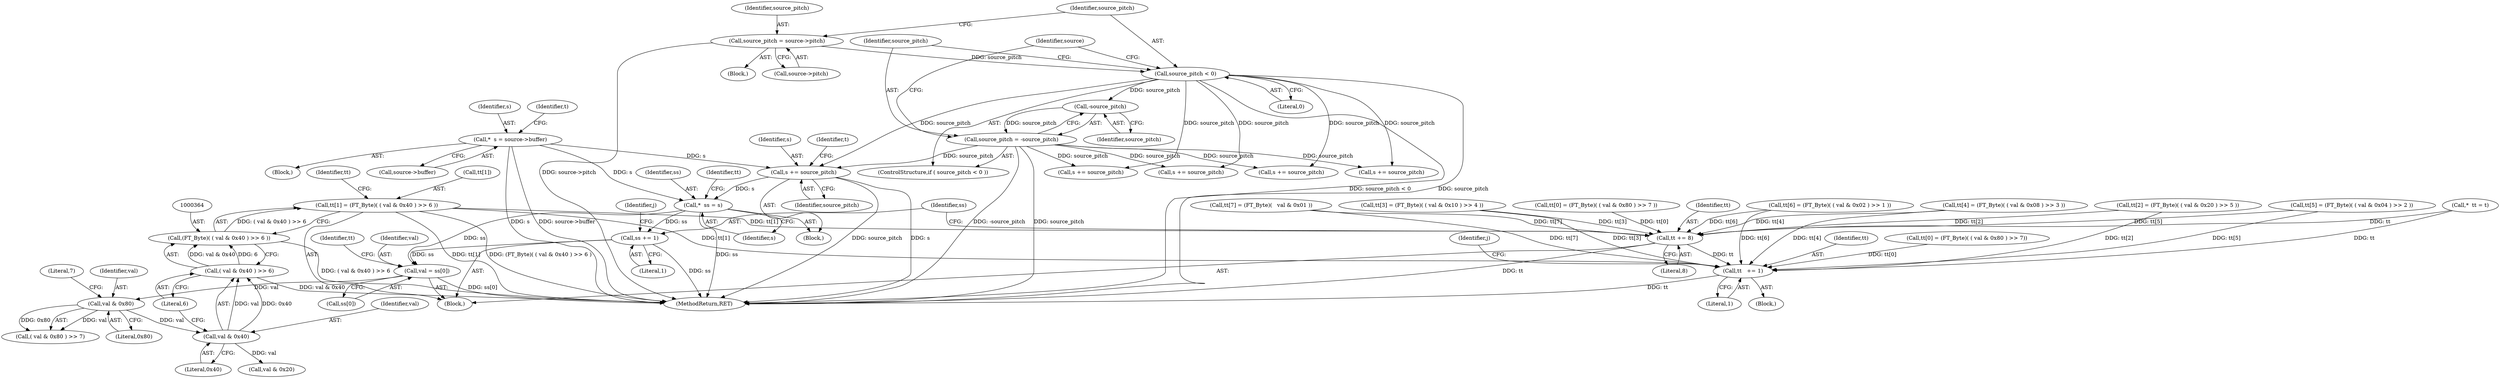digraph "0_savannah_b3500af717010137046ec4076d1e1c0641e33727@array" {
"1000359" [label="(Call,tt[1] = (FT_Byte)( ( val & 0x40 ) >> 6 ))"];
"1000363" [label="(Call,(FT_Byte)( ( val & 0x40 ) >> 6 ))"];
"1000365" [label="(Call,( val & 0x40 ) >> 6)"];
"1000366" [label="(Call,val & 0x40)"];
"1000355" [label="(Call,val & 0x80)"];
"1000343" [label="(Call,val = ss[0])"];
"1000437" [label="(Call,ss += 1)"];
"1000320" [label="(Call,*  ss = s)"];
"1000290" [label="(Call,*  s = source->buffer)"];
"1000481" [label="(Call,s += source_pitch)"];
"1000275" [label="(Call,source_pitch < 0)"];
"1000269" [label="(Call,source_pitch = source->pitch)"];
"1000278" [label="(Call,source_pitch = -source_pitch)"];
"1000280" [label="(Call,-source_pitch)"];
"1000434" [label="(Call,tt += 8)"];
"1000478" [label="(Call,tt   += 1)"];
"1000434" [label="(Call,tt += 8)"];
"1000479" [label="(Identifier,tt)"];
"1000464" [label="(Call,tt[0] = (FT_Byte)( ( val & 0x80 ) >> 7))"];
"1000368" [label="(Literal,0x40)"];
"1000269" [label="(Call,source_pitch = source->pitch)"];
"1000372" [label="(Identifier,tt)"];
"1000274" [label="(ControlStructure,if ( source_pitch < 0 ))"];
"1000438" [label="(Identifier,ss)"];
"1000280" [label="(Call,-source_pitch)"];
"1000414" [label="(Call,tt[6] = (FT_Byte)( ( val & 0x02 ) >> 1 ))"];
"1000403" [label="(Call,tt[5] = (FT_Byte)( ( val & 0x04 ) >> 2 ))"];
"1000369" [label="(Literal,6)"];
"1000110" [label="(Block,)"];
"1000340" [label="(Identifier,j)"];
"1000321" [label="(Identifier,ss)"];
"1000318" [label="(Block,)"];
"1000275" [label="(Call,source_pitch < 0)"];
"1000278" [label="(Call,source_pitch = -source_pitch)"];
"1000365" [label="(Call,( val & 0x40 ) >> 6)"];
"1000325" [label="(Identifier,tt)"];
"1000485" [label="(Identifier,t)"];
"1000345" [label="(Call,ss[0])"];
"1000320" [label="(Call,*  ss = s)"];
"1000367" [label="(Identifier,val)"];
"1000322" [label="(Identifier,s)"];
"1000271" [label="(Call,source->pitch)"];
"1000483" [label="(Identifier,source_pitch)"];
"1000360" [label="(Call,tt[1])"];
"1000270" [label="(Identifier,source_pitch)"];
"1000463" [label="(Block,)"];
"1000277" [label="(Literal,0)"];
"1000803" [label="(Call,s += source_pitch)"];
"1000366" [label="(Call,val & 0x40)"];
"1000354" [label="(Call,( val & 0x80 ) >> 7)"];
"1000357" [label="(Literal,0x80)"];
"1000355" [label="(Call,val & 0x80)"];
"1000437" [label="(Call,ss += 1)"];
"1000377" [label="(Call,val & 0x20)"];
"1000284" [label="(Identifier,source)"];
"1000324" [label="(Call,*  tt = t)"];
"1000435" [label="(Identifier,tt)"];
"1000348" [label="(Call,tt[0] = (FT_Byte)( ( val & 0x80 ) >> 7 ))"];
"1000885" [label="(MethodReturn,RET)"];
"1000358" [label="(Literal,7)"];
"1000288" [label="(Block,)"];
"1000276" [label="(Identifier,source_pitch)"];
"1000281" [label="(Identifier,source_pitch)"];
"1000425" [label="(Call,tt[7] = (FT_Byte)(   val & 0x01 ))"];
"1000478" [label="(Call,tt   += 1)"];
"1000439" [label="(Literal,1)"];
"1000363" [label="(Call,(FT_Byte)( ( val & 0x40 ) >> 6 ))"];
"1000290" [label="(Call,*  s = source->buffer)"];
"1000875" [label="(Call,s += source_pitch)"];
"1000356" [label="(Identifier,val)"];
"1000436" [label="(Literal,8)"];
"1000462" [label="(Identifier,j)"];
"1000381" [label="(Call,tt[3] = (FT_Byte)( ( val & 0x10 ) >> 4 ))"];
"1000292" [label="(Call,source->buffer)"];
"1000392" [label="(Call,tt[4] = (FT_Byte)( ( val & 0x08 ) >> 3 ))"];
"1000341" [label="(Block,)"];
"1000291" [label="(Identifier,s)"];
"1000690" [label="(Call,s += source_pitch)"];
"1000370" [label="(Call,tt[2] = (FT_Byte)( ( val & 0x20 ) >> 5 ))"];
"1000359" [label="(Call,tt[1] = (FT_Byte)( ( val & 0x40 ) >> 6 ))"];
"1000343" [label="(Call,val = ss[0])"];
"1000350" [label="(Identifier,tt)"];
"1000482" [label="(Identifier,s)"];
"1000480" [label="(Literal,1)"];
"1000481" [label="(Call,s += source_pitch)"];
"1000297" [label="(Identifier,t)"];
"1000279" [label="(Identifier,source_pitch)"];
"1000532" [label="(Call,s += source_pitch)"];
"1000344" [label="(Identifier,val)"];
"1000359" -> "1000341"  [label="AST: "];
"1000359" -> "1000363"  [label="CFG: "];
"1000360" -> "1000359"  [label="AST: "];
"1000363" -> "1000359"  [label="AST: "];
"1000372" -> "1000359"  [label="CFG: "];
"1000359" -> "1000885"  [label="DDG: tt[1]"];
"1000359" -> "1000885"  [label="DDG: (FT_Byte)( ( val & 0x40 ) >> 6 )"];
"1000363" -> "1000359"  [label="DDG: ( val & 0x40 ) >> 6"];
"1000359" -> "1000434"  [label="DDG: tt[1]"];
"1000359" -> "1000478"  [label="DDG: tt[1]"];
"1000363" -> "1000365"  [label="CFG: "];
"1000364" -> "1000363"  [label="AST: "];
"1000365" -> "1000363"  [label="AST: "];
"1000363" -> "1000885"  [label="DDG: ( val & 0x40 ) >> 6"];
"1000365" -> "1000363"  [label="DDG: val & 0x40"];
"1000365" -> "1000363"  [label="DDG: 6"];
"1000365" -> "1000369"  [label="CFG: "];
"1000366" -> "1000365"  [label="AST: "];
"1000369" -> "1000365"  [label="AST: "];
"1000365" -> "1000885"  [label="DDG: val & 0x40"];
"1000366" -> "1000365"  [label="DDG: val"];
"1000366" -> "1000365"  [label="DDG: 0x40"];
"1000366" -> "1000368"  [label="CFG: "];
"1000367" -> "1000366"  [label="AST: "];
"1000368" -> "1000366"  [label="AST: "];
"1000369" -> "1000366"  [label="CFG: "];
"1000355" -> "1000366"  [label="DDG: val"];
"1000366" -> "1000377"  [label="DDG: val"];
"1000355" -> "1000354"  [label="AST: "];
"1000355" -> "1000357"  [label="CFG: "];
"1000356" -> "1000355"  [label="AST: "];
"1000357" -> "1000355"  [label="AST: "];
"1000358" -> "1000355"  [label="CFG: "];
"1000355" -> "1000354"  [label="DDG: val"];
"1000355" -> "1000354"  [label="DDG: 0x80"];
"1000343" -> "1000355"  [label="DDG: val"];
"1000343" -> "1000341"  [label="AST: "];
"1000343" -> "1000345"  [label="CFG: "];
"1000344" -> "1000343"  [label="AST: "];
"1000345" -> "1000343"  [label="AST: "];
"1000350" -> "1000343"  [label="CFG: "];
"1000343" -> "1000885"  [label="DDG: ss[0]"];
"1000437" -> "1000343"  [label="DDG: ss"];
"1000320" -> "1000343"  [label="DDG: ss"];
"1000437" -> "1000341"  [label="AST: "];
"1000437" -> "1000439"  [label="CFG: "];
"1000438" -> "1000437"  [label="AST: "];
"1000439" -> "1000437"  [label="AST: "];
"1000340" -> "1000437"  [label="CFG: "];
"1000437" -> "1000885"  [label="DDG: ss"];
"1000320" -> "1000437"  [label="DDG: ss"];
"1000320" -> "1000318"  [label="AST: "];
"1000320" -> "1000322"  [label="CFG: "];
"1000321" -> "1000320"  [label="AST: "];
"1000322" -> "1000320"  [label="AST: "];
"1000325" -> "1000320"  [label="CFG: "];
"1000320" -> "1000885"  [label="DDG: ss"];
"1000290" -> "1000320"  [label="DDG: s"];
"1000481" -> "1000320"  [label="DDG: s"];
"1000290" -> "1000288"  [label="AST: "];
"1000290" -> "1000292"  [label="CFG: "];
"1000291" -> "1000290"  [label="AST: "];
"1000292" -> "1000290"  [label="AST: "];
"1000297" -> "1000290"  [label="CFG: "];
"1000290" -> "1000885"  [label="DDG: s"];
"1000290" -> "1000885"  [label="DDG: source->buffer"];
"1000290" -> "1000481"  [label="DDG: s"];
"1000481" -> "1000318"  [label="AST: "];
"1000481" -> "1000483"  [label="CFG: "];
"1000482" -> "1000481"  [label="AST: "];
"1000483" -> "1000481"  [label="AST: "];
"1000485" -> "1000481"  [label="CFG: "];
"1000481" -> "1000885"  [label="DDG: source_pitch"];
"1000481" -> "1000885"  [label="DDG: s"];
"1000275" -> "1000481"  [label="DDG: source_pitch"];
"1000278" -> "1000481"  [label="DDG: source_pitch"];
"1000275" -> "1000274"  [label="AST: "];
"1000275" -> "1000277"  [label="CFG: "];
"1000276" -> "1000275"  [label="AST: "];
"1000277" -> "1000275"  [label="AST: "];
"1000279" -> "1000275"  [label="CFG: "];
"1000284" -> "1000275"  [label="CFG: "];
"1000275" -> "1000885"  [label="DDG: source_pitch < 0"];
"1000275" -> "1000885"  [label="DDG: source_pitch"];
"1000269" -> "1000275"  [label="DDG: source_pitch"];
"1000275" -> "1000280"  [label="DDG: source_pitch"];
"1000275" -> "1000532"  [label="DDG: source_pitch"];
"1000275" -> "1000690"  [label="DDG: source_pitch"];
"1000275" -> "1000803"  [label="DDG: source_pitch"];
"1000275" -> "1000875"  [label="DDG: source_pitch"];
"1000269" -> "1000110"  [label="AST: "];
"1000269" -> "1000271"  [label="CFG: "];
"1000270" -> "1000269"  [label="AST: "];
"1000271" -> "1000269"  [label="AST: "];
"1000276" -> "1000269"  [label="CFG: "];
"1000269" -> "1000885"  [label="DDG: source->pitch"];
"1000278" -> "1000274"  [label="AST: "];
"1000278" -> "1000280"  [label="CFG: "];
"1000279" -> "1000278"  [label="AST: "];
"1000280" -> "1000278"  [label="AST: "];
"1000284" -> "1000278"  [label="CFG: "];
"1000278" -> "1000885"  [label="DDG: -source_pitch"];
"1000278" -> "1000885"  [label="DDG: source_pitch"];
"1000280" -> "1000278"  [label="DDG: source_pitch"];
"1000278" -> "1000532"  [label="DDG: source_pitch"];
"1000278" -> "1000690"  [label="DDG: source_pitch"];
"1000278" -> "1000803"  [label="DDG: source_pitch"];
"1000278" -> "1000875"  [label="DDG: source_pitch"];
"1000280" -> "1000281"  [label="CFG: "];
"1000281" -> "1000280"  [label="AST: "];
"1000434" -> "1000341"  [label="AST: "];
"1000434" -> "1000436"  [label="CFG: "];
"1000435" -> "1000434"  [label="AST: "];
"1000436" -> "1000434"  [label="AST: "];
"1000438" -> "1000434"  [label="CFG: "];
"1000434" -> "1000885"  [label="DDG: tt"];
"1000348" -> "1000434"  [label="DDG: tt[0]"];
"1000403" -> "1000434"  [label="DDG: tt[5]"];
"1000370" -> "1000434"  [label="DDG: tt[2]"];
"1000392" -> "1000434"  [label="DDG: tt[4]"];
"1000425" -> "1000434"  [label="DDG: tt[7]"];
"1000414" -> "1000434"  [label="DDG: tt[6]"];
"1000324" -> "1000434"  [label="DDG: tt"];
"1000381" -> "1000434"  [label="DDG: tt[3]"];
"1000434" -> "1000478"  [label="DDG: tt"];
"1000478" -> "1000463"  [label="AST: "];
"1000478" -> "1000480"  [label="CFG: "];
"1000479" -> "1000478"  [label="AST: "];
"1000480" -> "1000478"  [label="AST: "];
"1000462" -> "1000478"  [label="CFG: "];
"1000478" -> "1000885"  [label="DDG: tt"];
"1000464" -> "1000478"  [label="DDG: tt[0]"];
"1000403" -> "1000478"  [label="DDG: tt[5]"];
"1000370" -> "1000478"  [label="DDG: tt[2]"];
"1000392" -> "1000478"  [label="DDG: tt[4]"];
"1000425" -> "1000478"  [label="DDG: tt[7]"];
"1000414" -> "1000478"  [label="DDG: tt[6]"];
"1000324" -> "1000478"  [label="DDG: tt"];
"1000381" -> "1000478"  [label="DDG: tt[3]"];
}
